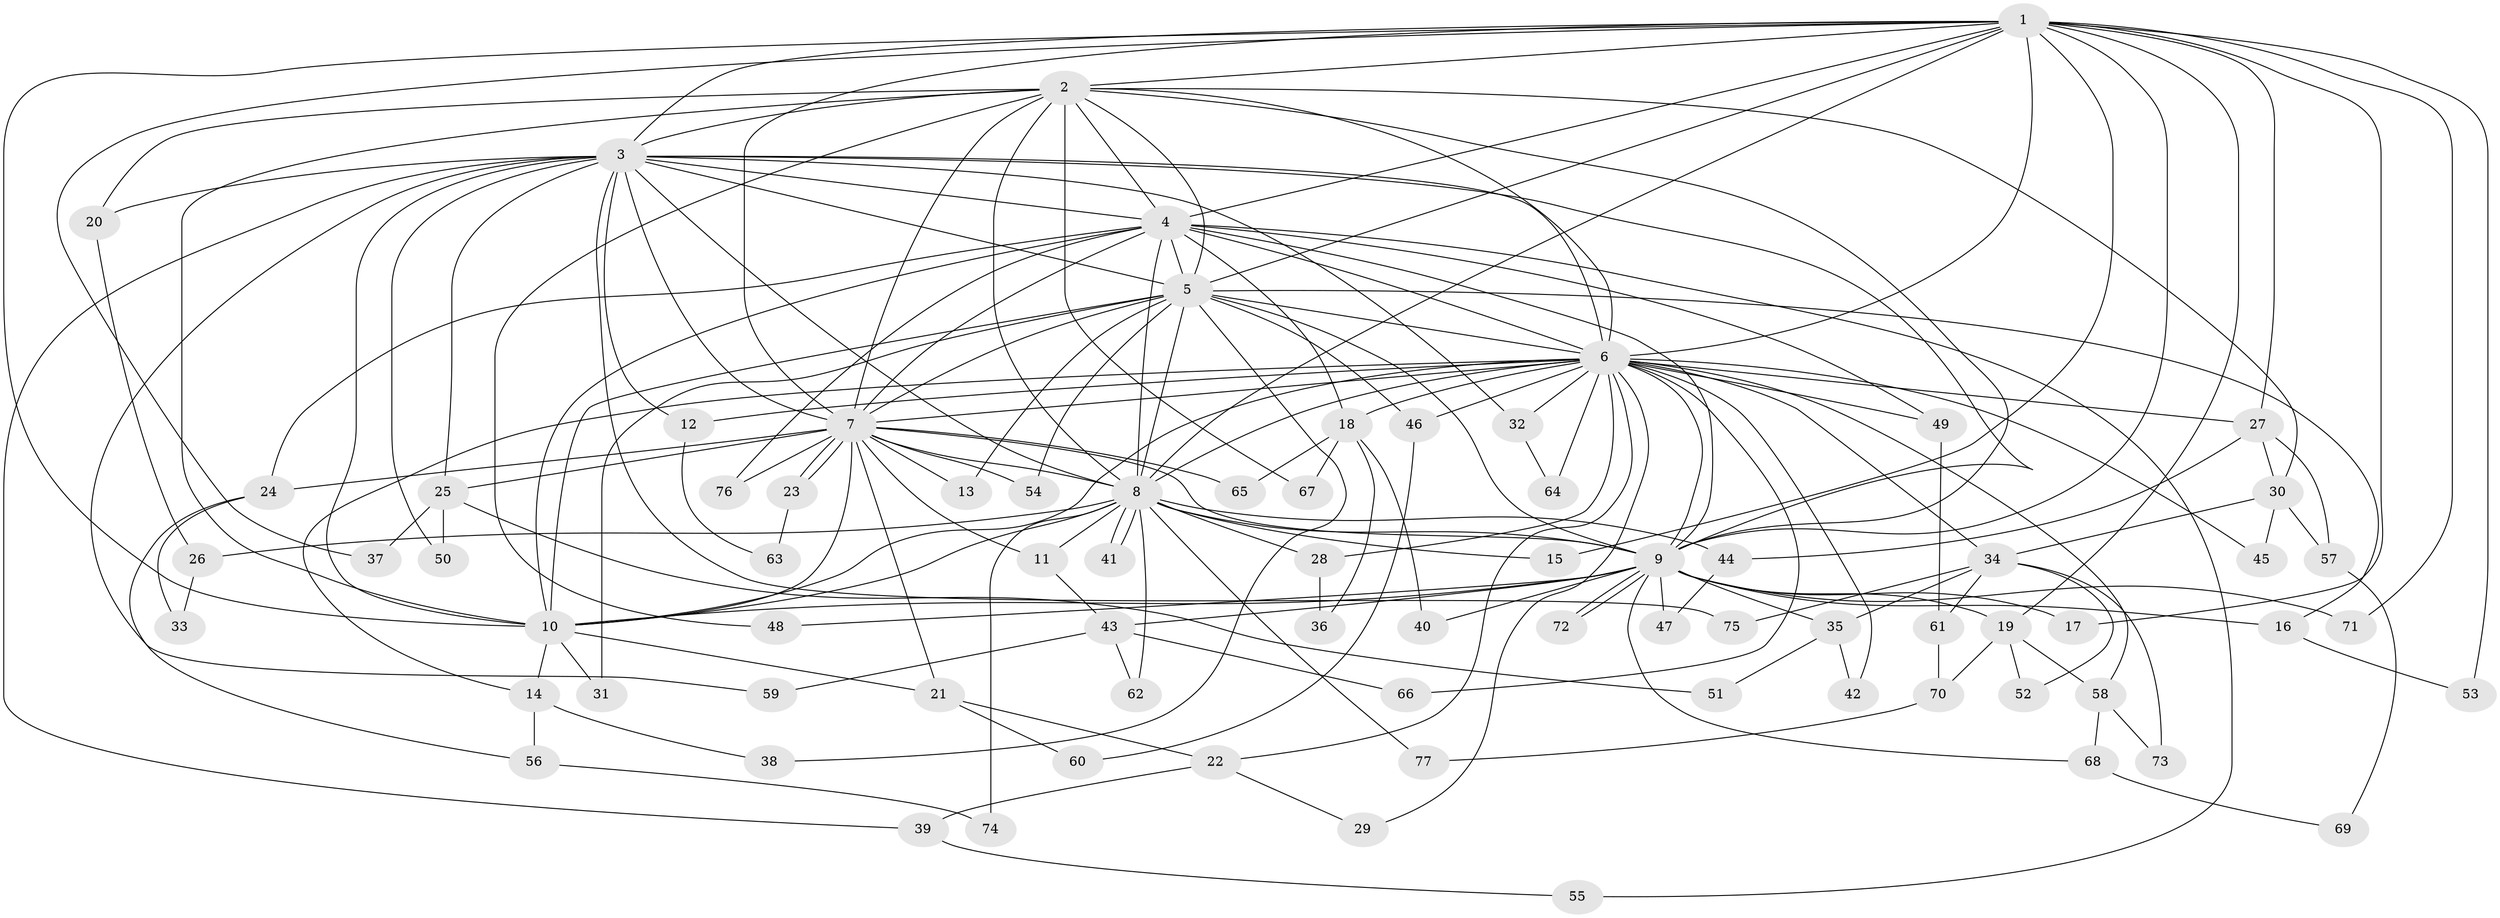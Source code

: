 // coarse degree distribution, {16: 0.037037037037037035, 8: 0.018518518518518517, 25: 0.018518518518518517, 11: 0.018518518518518517, 13: 0.018518518518518517, 3: 0.2037037037037037, 2: 0.4444444444444444, 6: 0.037037037037037035, 7: 0.018518518518518517, 4: 0.05555555555555555, 5: 0.07407407407407407, 1: 0.05555555555555555}
// Generated by graph-tools (version 1.1) at 2025/49/03/04/25 22:49:45]
// undirected, 77 vertices, 179 edges
graph export_dot {
  node [color=gray90,style=filled];
  1;
  2;
  3;
  4;
  5;
  6;
  7;
  8;
  9;
  10;
  11;
  12;
  13;
  14;
  15;
  16;
  17;
  18;
  19;
  20;
  21;
  22;
  23;
  24;
  25;
  26;
  27;
  28;
  29;
  30;
  31;
  32;
  33;
  34;
  35;
  36;
  37;
  38;
  39;
  40;
  41;
  42;
  43;
  44;
  45;
  46;
  47;
  48;
  49;
  50;
  51;
  52;
  53;
  54;
  55;
  56;
  57;
  58;
  59;
  60;
  61;
  62;
  63;
  64;
  65;
  66;
  67;
  68;
  69;
  70;
  71;
  72;
  73;
  74;
  75;
  76;
  77;
  1 -- 2;
  1 -- 3;
  1 -- 4;
  1 -- 5;
  1 -- 6;
  1 -- 7;
  1 -- 8;
  1 -- 9;
  1 -- 10;
  1 -- 15;
  1 -- 17;
  1 -- 19;
  1 -- 27;
  1 -- 37;
  1 -- 53;
  1 -- 71;
  2 -- 3;
  2 -- 4;
  2 -- 5;
  2 -- 6;
  2 -- 7;
  2 -- 8;
  2 -- 9;
  2 -- 10;
  2 -- 20;
  2 -- 30;
  2 -- 48;
  2 -- 67;
  3 -- 4;
  3 -- 5;
  3 -- 6;
  3 -- 7;
  3 -- 8;
  3 -- 9;
  3 -- 10;
  3 -- 12;
  3 -- 20;
  3 -- 25;
  3 -- 32;
  3 -- 39;
  3 -- 50;
  3 -- 59;
  3 -- 75;
  4 -- 5;
  4 -- 6;
  4 -- 7;
  4 -- 8;
  4 -- 9;
  4 -- 10;
  4 -- 18;
  4 -- 24;
  4 -- 49;
  4 -- 55;
  4 -- 76;
  5 -- 6;
  5 -- 7;
  5 -- 8;
  5 -- 9;
  5 -- 10;
  5 -- 13;
  5 -- 16;
  5 -- 31;
  5 -- 38;
  5 -- 46;
  5 -- 54;
  6 -- 7;
  6 -- 8;
  6 -- 9;
  6 -- 10;
  6 -- 12;
  6 -- 14;
  6 -- 18;
  6 -- 22;
  6 -- 27;
  6 -- 28;
  6 -- 29;
  6 -- 32;
  6 -- 34;
  6 -- 42;
  6 -- 45;
  6 -- 46;
  6 -- 49;
  6 -- 58;
  6 -- 64;
  6 -- 66;
  7 -- 8;
  7 -- 9;
  7 -- 10;
  7 -- 11;
  7 -- 13;
  7 -- 21;
  7 -- 23;
  7 -- 23;
  7 -- 24;
  7 -- 25;
  7 -- 54;
  7 -- 65;
  7 -- 76;
  8 -- 9;
  8 -- 10;
  8 -- 11;
  8 -- 15;
  8 -- 26;
  8 -- 28;
  8 -- 41;
  8 -- 41;
  8 -- 44;
  8 -- 62;
  8 -- 74;
  8 -- 77;
  9 -- 10;
  9 -- 16;
  9 -- 17;
  9 -- 19;
  9 -- 35;
  9 -- 40;
  9 -- 43;
  9 -- 47;
  9 -- 48;
  9 -- 68;
  9 -- 71;
  9 -- 72;
  9 -- 72;
  10 -- 14;
  10 -- 21;
  10 -- 31;
  11 -- 43;
  12 -- 63;
  14 -- 38;
  14 -- 56;
  16 -- 53;
  18 -- 36;
  18 -- 40;
  18 -- 65;
  18 -- 67;
  19 -- 52;
  19 -- 58;
  19 -- 70;
  20 -- 26;
  21 -- 22;
  21 -- 60;
  22 -- 29;
  22 -- 39;
  23 -- 63;
  24 -- 33;
  24 -- 56;
  25 -- 37;
  25 -- 50;
  25 -- 51;
  26 -- 33;
  27 -- 30;
  27 -- 44;
  27 -- 57;
  28 -- 36;
  30 -- 34;
  30 -- 45;
  30 -- 57;
  32 -- 64;
  34 -- 35;
  34 -- 52;
  34 -- 61;
  34 -- 73;
  34 -- 75;
  35 -- 42;
  35 -- 51;
  39 -- 55;
  43 -- 59;
  43 -- 62;
  43 -- 66;
  44 -- 47;
  46 -- 60;
  49 -- 61;
  56 -- 74;
  57 -- 69;
  58 -- 68;
  58 -- 73;
  61 -- 70;
  68 -- 69;
  70 -- 77;
}
